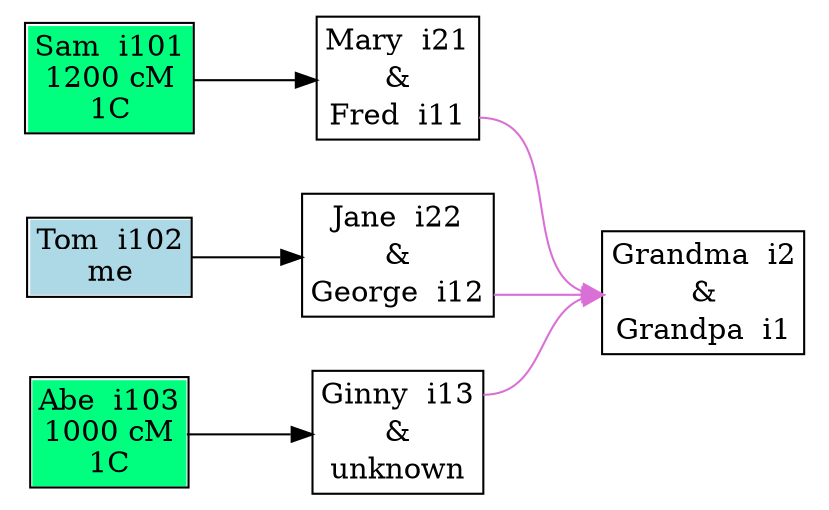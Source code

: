 digraph family {
node [shape=plaintext];
rankdir=LR;
f1 [label=<
<table cellpadding="3" border="1" cellspacing="0" cellborder="0">
<tr><td port="w">Grandma  i2</td></tr>
<tr><td port="u" cellpadding="0" cellspacing="0">&amp;</td></tr>
<tr><td port="h">Grandpa  i1</td></tr>
</table>>];
f11 [label=<
<table cellpadding="3" border="1" cellspacing="0" cellborder="0">
<tr><td port="w">Mary  i21</td></tr>
<tr><td port="u" cellpadding="0" cellspacing="0">&amp;</td></tr>
<tr><td port="h">Fred  i11</td></tr>
</table>>];
f12 [label=<
<table cellpadding="3" border="1" cellspacing="0" cellborder="0">
<tr><td port="w">Jane  i22</td></tr>
<tr><td port="u" cellpadding="0" cellspacing="0">&amp;</td></tr>
<tr><td port="h">George  i12</td></tr>
</table>>];
f14 [label=<
<table cellpadding="3" border="1" cellspacing="0" cellborder="0">
<tr><td port="w">Ginny  i13</td></tr>
<tr><td port="u" cellpadding="0" cellspacing="0">&amp;</td></tr>
<tr><td>unknown</td></tr>
</table>>];
i103 [label=<
<table cellpadding="3" border="1" cellspacing="0" cellborder="0">
<tr><td port="i" bgcolor="springgreen">Abe  i103<br/>1000 cM<br/>1C</td></tr>
</table>>];
i102 [label=<
<table cellpadding="3" border="1" cellspacing="0" cellborder="0">
<tr><td port="i" bgcolor="lightblue">Tom  i102<br/>me</td></tr>
</table>>];
i101 [label=<
<table cellpadding="3" border="1" cellspacing="0" cellborder="0">
<tr><td port="i" bgcolor="springgreen">Sam  i101<br/>1200 cM<br/>1C</td></tr>
</table>>];
f12:h -> f1:u [color=orchid];
i103:i -> f14:u;
i102:i -> f12:u;
i101:i -> f11:u;
f14:w -> f1:u [color=orchid];
f11:h -> f1:u [color=orchid];
}
